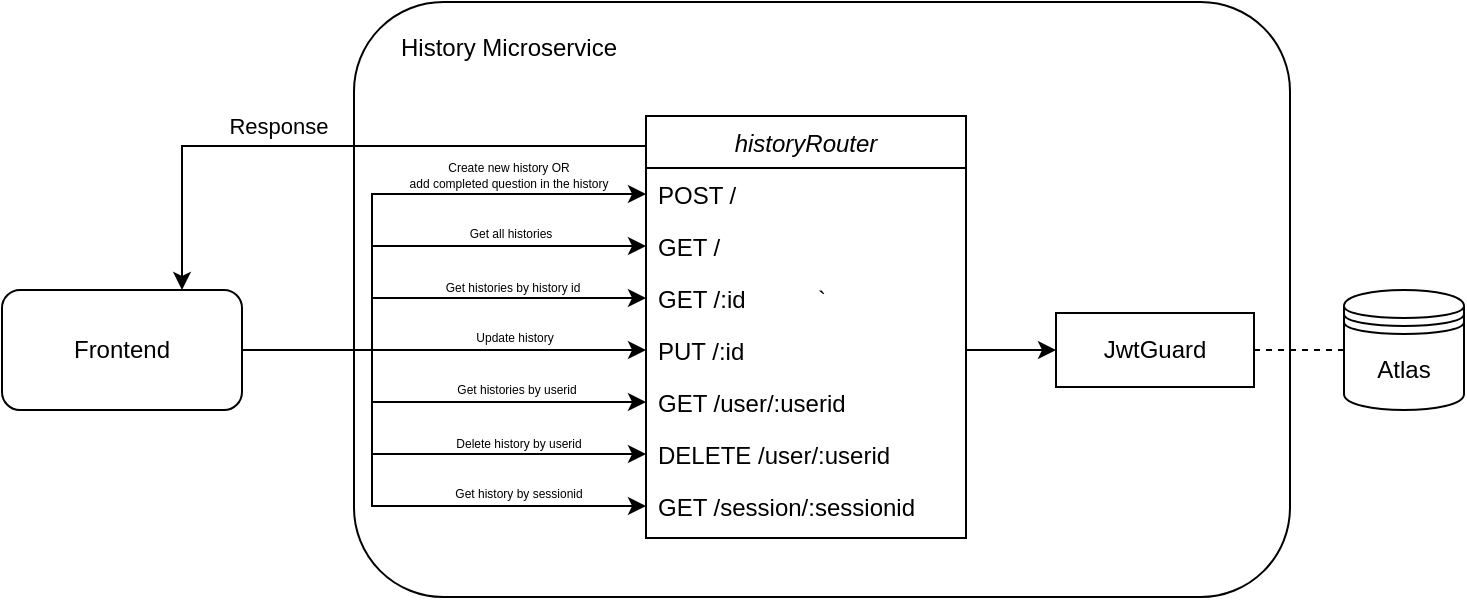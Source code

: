 <mxfile version="22.1.1" type="google">
  <diagram id="C5RBs43oDa-KdzZeNtuy" name="Page-1">
    <mxGraphModel grid="0" page="1" gridSize="9" guides="1" tooltips="1" connect="1" arrows="1" fold="1" pageScale="1" pageWidth="1200" pageHeight="1920" math="0" shadow="0">
      <root>
        <mxCell id="WIyWlLk6GJQsqaUBKTNV-0" />
        <mxCell id="WIyWlLk6GJQsqaUBKTNV-1" parent="WIyWlLk6GJQsqaUBKTNV-0" />
        <mxCell id="c7sYR78lZFLPJRSmrGxY-26" value="`" style="rounded=1;whiteSpace=wrap;html=1;fillColor=default;" vertex="1" parent="WIyWlLk6GJQsqaUBKTNV-1">
          <mxGeometry x="279" y="126" width="468" height="297.5" as="geometry" />
        </mxCell>
        <mxCell id="c7sYR78lZFLPJRSmrGxY-57" style="edgeStyle=orthogonalEdgeStyle;rounded=0;orthogonalLoop=1;jettySize=auto;html=1;entryX=0.75;entryY=0;entryDx=0;entryDy=0;" edge="1" parent="WIyWlLk6GJQsqaUBKTNV-1" source="zkfFHV4jXpPFQw0GAbJ--0" target="c7sYR78lZFLPJRSmrGxY-5">
          <mxGeometry relative="1" as="geometry">
            <Array as="points">
              <mxPoint x="193" y="198" />
            </Array>
          </mxGeometry>
        </mxCell>
        <mxCell id="c7sYR78lZFLPJRSmrGxY-58" value="Response" style="edgeLabel;html=1;align=center;verticalAlign=middle;resizable=0;points=[];" connectable="0" vertex="1" parent="c7sYR78lZFLPJRSmrGxY-57">
          <mxGeometry x="0.21" y="1" relative="1" as="geometry">
            <mxPoint y="-11" as="offset" />
          </mxGeometry>
        </mxCell>
        <mxCell id="zkfFHV4jXpPFQw0GAbJ--0" value="historyRouter" style="swimlane;fontStyle=2;align=center;verticalAlign=top;childLayout=stackLayout;horizontal=1;startSize=26;horizontalStack=0;resizeParent=1;resizeLast=0;collapsible=1;marginBottom=0;rounded=0;shadow=0;strokeWidth=1;swimlaneFillColor=none;swimlaneLine=1;" vertex="1" parent="WIyWlLk6GJQsqaUBKTNV-1">
          <mxGeometry x="425" y="183" width="160" height="211" as="geometry">
            <mxRectangle x="425" y="183" width="160" height="26" as="alternateBounds" />
          </mxGeometry>
        </mxCell>
        <mxCell id="zkfFHV4jXpPFQw0GAbJ--1" value="POST /" style="text;align=left;verticalAlign=top;spacingLeft=4;spacingRight=4;overflow=hidden;rotatable=0;points=[[0,0.5],[1,0.5]];portConstraint=eastwest;" vertex="1" parent="zkfFHV4jXpPFQw0GAbJ--0">
          <mxGeometry y="26" width="160" height="26" as="geometry" />
        </mxCell>
        <mxCell id="c7sYR78lZFLPJRSmrGxY-17" value="GET /" style="text;align=left;verticalAlign=top;spacingLeft=4;spacingRight=4;overflow=hidden;rotatable=0;points=[[0,0.5],[1,0.5]];portConstraint=eastwest;" vertex="1" parent="zkfFHV4jXpPFQw0GAbJ--0">
          <mxGeometry y="52" width="160" height="26" as="geometry" />
        </mxCell>
        <mxCell id="zkfFHV4jXpPFQw0GAbJ--2" value="GET /:id" style="text;align=left;verticalAlign=top;spacingLeft=4;spacingRight=4;overflow=hidden;rotatable=0;points=[[0,0.5],[1,0.5]];portConstraint=eastwest;rounded=0;shadow=0;html=0;" vertex="1" parent="zkfFHV4jXpPFQw0GAbJ--0">
          <mxGeometry y="78" width="160" height="26" as="geometry" />
        </mxCell>
        <mxCell id="c7sYR78lZFLPJRSmrGxY-18" value="PUT /:id" style="text;align=left;verticalAlign=top;spacingLeft=4;spacingRight=4;overflow=hidden;rotatable=0;points=[[0,0.5],[1,0.5]];portConstraint=eastwest;rounded=0;shadow=0;html=0;" vertex="1" parent="zkfFHV4jXpPFQw0GAbJ--0">
          <mxGeometry y="104" width="160" height="26" as="geometry" />
        </mxCell>
        <mxCell id="zkfFHV4jXpPFQw0GAbJ--3" value="GET /user/:userid" style="text;align=left;verticalAlign=top;spacingLeft=4;spacingRight=4;overflow=hidden;rotatable=0;points=[[0,0.5],[1,0.5]];portConstraint=eastwest;rounded=0;shadow=0;html=0;" vertex="1" parent="zkfFHV4jXpPFQw0GAbJ--0">
          <mxGeometry y="130" width="160" height="26" as="geometry" />
        </mxCell>
        <mxCell id="c7sYR78lZFLPJRSmrGxY-19" value="DELETE /user/:userid" style="text;align=left;verticalAlign=top;spacingLeft=4;spacingRight=4;overflow=hidden;rotatable=0;points=[[0,0.5],[1,0.5]];portConstraint=eastwest;rounded=0;shadow=0;html=0;" vertex="1" parent="zkfFHV4jXpPFQw0GAbJ--0">
          <mxGeometry y="156" width="160" height="26" as="geometry" />
        </mxCell>
        <mxCell id="c7sYR78lZFLPJRSmrGxY-4" value="GET /session/:sessionid" style="text;align=left;verticalAlign=top;spacingLeft=4;spacingRight=4;overflow=hidden;rotatable=0;points=[[0,0.5],[1,0.5]];portConstraint=eastwest;rounded=0;shadow=0;html=0;" vertex="1" parent="zkfFHV4jXpPFQw0GAbJ--0">
          <mxGeometry y="182" width="160" height="26" as="geometry" />
        </mxCell>
        <mxCell id="c7sYR78lZFLPJRSmrGxY-38" style="edgeStyle=orthogonalEdgeStyle;rounded=0;orthogonalLoop=1;jettySize=auto;html=1;" edge="1" parent="WIyWlLk6GJQsqaUBKTNV-1" source="c7sYR78lZFLPJRSmrGxY-5" target="c7sYR78lZFLPJRSmrGxY-18">
          <mxGeometry relative="1" as="geometry" />
        </mxCell>
        <mxCell id="c7sYR78lZFLPJRSmrGxY-49" value="Update history" style="edgeLabel;html=1;align=center;verticalAlign=middle;resizable=0;points=[];fontSize=6;" connectable="0" vertex="1" parent="c7sYR78lZFLPJRSmrGxY-38">
          <mxGeometry x="0.271" y="-2" relative="1" as="geometry">
            <mxPoint x="7" y="-8" as="offset" />
          </mxGeometry>
        </mxCell>
        <mxCell id="c7sYR78lZFLPJRSmrGxY-40" style="edgeStyle=orthogonalEdgeStyle;rounded=0;orthogonalLoop=1;jettySize=auto;html=1;" edge="1" parent="WIyWlLk6GJQsqaUBKTNV-1" source="c7sYR78lZFLPJRSmrGxY-5" target="zkfFHV4jXpPFQw0GAbJ--2">
          <mxGeometry relative="1" as="geometry">
            <Array as="points">
              <mxPoint x="288" y="300" />
              <mxPoint x="288" y="274" />
            </Array>
          </mxGeometry>
        </mxCell>
        <mxCell id="c7sYR78lZFLPJRSmrGxY-48" value="Get histories by history id" style="edgeLabel;html=1;align=center;verticalAlign=middle;resizable=0;points=[];fontSize=6;" connectable="0" vertex="1" parent="c7sYR78lZFLPJRSmrGxY-40">
          <mxGeometry x="0.383" y="1" relative="1" as="geometry">
            <mxPoint x="3" y="-4" as="offset" />
          </mxGeometry>
        </mxCell>
        <mxCell id="c7sYR78lZFLPJRSmrGxY-41" style="edgeStyle=orthogonalEdgeStyle;rounded=0;orthogonalLoop=1;jettySize=auto;html=1;" edge="1" parent="WIyWlLk6GJQsqaUBKTNV-1" source="c7sYR78lZFLPJRSmrGxY-5" target="c7sYR78lZFLPJRSmrGxY-17">
          <mxGeometry relative="1" as="geometry">
            <Array as="points">
              <mxPoint x="288" y="300" />
              <mxPoint x="288" y="248" />
            </Array>
          </mxGeometry>
        </mxCell>
        <mxCell id="c7sYR78lZFLPJRSmrGxY-47" value="Get all histories" style="edgeLabel;html=1;align=center;verticalAlign=middle;resizable=0;points=[];fontSize=6;" connectable="0" vertex="1" parent="c7sYR78lZFLPJRSmrGxY-41">
          <mxGeometry x="0.465" y="3" relative="1" as="geometry">
            <mxPoint y="-3" as="offset" />
          </mxGeometry>
        </mxCell>
        <mxCell id="c7sYR78lZFLPJRSmrGxY-42" style="edgeStyle=orthogonalEdgeStyle;rounded=0;orthogonalLoop=1;jettySize=auto;html=1;" edge="1" parent="WIyWlLk6GJQsqaUBKTNV-1" source="c7sYR78lZFLPJRSmrGxY-5" target="zkfFHV4jXpPFQw0GAbJ--1">
          <mxGeometry relative="1" as="geometry">
            <Array as="points">
              <mxPoint x="288" y="300" />
              <mxPoint x="288" y="222" />
            </Array>
          </mxGeometry>
        </mxCell>
        <mxCell id="c7sYR78lZFLPJRSmrGxY-46" value="Create new history OR&lt;br style=&quot;font-size: 6px;&quot;&gt;add completed question in the history" style="edgeLabel;html=1;align=center;verticalAlign=middle;resizable=0;points=[];fontSize=6;" connectable="0" vertex="1" parent="c7sYR78lZFLPJRSmrGxY-42">
          <mxGeometry x="0.48" y="3" relative="1" as="geometry">
            <mxPoint x="4" y="-6" as="offset" />
          </mxGeometry>
        </mxCell>
        <mxCell id="c7sYR78lZFLPJRSmrGxY-43" style="edgeStyle=orthogonalEdgeStyle;rounded=0;orthogonalLoop=1;jettySize=auto;html=1;" edge="1" parent="WIyWlLk6GJQsqaUBKTNV-1" source="c7sYR78lZFLPJRSmrGxY-5" target="zkfFHV4jXpPFQw0GAbJ--3">
          <mxGeometry relative="1" as="geometry">
            <Array as="points">
              <mxPoint x="288" y="300" />
              <mxPoint x="288" y="326" />
            </Array>
          </mxGeometry>
        </mxCell>
        <mxCell id="c7sYR78lZFLPJRSmrGxY-51" value="Get histories by userid" style="edgeLabel;html=1;align=center;verticalAlign=middle;resizable=0;points=[];fontSize=6;" connectable="0" vertex="1" parent="c7sYR78lZFLPJRSmrGxY-43">
          <mxGeometry x="0.448" y="1" relative="1" as="geometry">
            <mxPoint x="-2" y="-5" as="offset" />
          </mxGeometry>
        </mxCell>
        <mxCell id="c7sYR78lZFLPJRSmrGxY-44" style="edgeStyle=orthogonalEdgeStyle;rounded=0;orthogonalLoop=1;jettySize=auto;html=1;" edge="1" parent="WIyWlLk6GJQsqaUBKTNV-1" source="c7sYR78lZFLPJRSmrGxY-5" target="c7sYR78lZFLPJRSmrGxY-19">
          <mxGeometry relative="1" as="geometry">
            <Array as="points">
              <mxPoint x="288" y="300" />
              <mxPoint x="288" y="352" />
            </Array>
          </mxGeometry>
        </mxCell>
        <mxCell id="c7sYR78lZFLPJRSmrGxY-53" value="Delete history by userid" style="edgeLabel;html=1;align=center;verticalAlign=middle;resizable=0;points=[];fontSize=6;" connectable="0" vertex="1" parent="c7sYR78lZFLPJRSmrGxY-44">
          <mxGeometry x="0.487" y="1" relative="1" as="geometry">
            <mxPoint x="1" y="-4" as="offset" />
          </mxGeometry>
        </mxCell>
        <mxCell id="c7sYR78lZFLPJRSmrGxY-45" style="edgeStyle=orthogonalEdgeStyle;rounded=0;orthogonalLoop=1;jettySize=auto;html=1;" edge="1" parent="WIyWlLk6GJQsqaUBKTNV-1" source="c7sYR78lZFLPJRSmrGxY-5" target="c7sYR78lZFLPJRSmrGxY-4">
          <mxGeometry relative="1" as="geometry">
            <Array as="points">
              <mxPoint x="288" y="300" />
              <mxPoint x="288" y="378" />
            </Array>
          </mxGeometry>
        </mxCell>
        <mxCell id="c7sYR78lZFLPJRSmrGxY-54" value="Get history by sessionid" style="edgeLabel;html=1;align=center;verticalAlign=middle;resizable=0;points=[];fontSize=6;" connectable="0" vertex="1" parent="c7sYR78lZFLPJRSmrGxY-45">
          <mxGeometry x="0.532" y="1" relative="1" as="geometry">
            <mxPoint x="1" y="-5" as="offset" />
          </mxGeometry>
        </mxCell>
        <mxCell id="c7sYR78lZFLPJRSmrGxY-5" value="Frontend" style="rounded=1;whiteSpace=wrap;html=1;" vertex="1" parent="WIyWlLk6GJQsqaUBKTNV-1">
          <mxGeometry x="103" y="270" width="120" height="60" as="geometry" />
        </mxCell>
        <mxCell id="c7sYR78lZFLPJRSmrGxY-22" style="edgeStyle=orthogonalEdgeStyle;rounded=0;orthogonalLoop=1;jettySize=auto;html=1;dashed=1;endArrow=none;endFill=0;" edge="1" parent="WIyWlLk6GJQsqaUBKTNV-1" source="c7sYR78lZFLPJRSmrGxY-6" target="c7sYR78lZFLPJRSmrGxY-16">
          <mxGeometry relative="1" as="geometry" />
        </mxCell>
        <mxCell id="c7sYR78lZFLPJRSmrGxY-6" value="JwtGuard" style="rounded=0;whiteSpace=wrap;html=1;" vertex="1" parent="WIyWlLk6GJQsqaUBKTNV-1">
          <mxGeometry x="630" y="281.5" width="99" height="37" as="geometry" />
        </mxCell>
        <mxCell id="c7sYR78lZFLPJRSmrGxY-16" value="Atlas" style="shape=datastore;whiteSpace=wrap;html=1;" vertex="1" parent="WIyWlLk6GJQsqaUBKTNV-1">
          <mxGeometry x="774" y="270" width="60" height="60" as="geometry" />
        </mxCell>
        <mxCell id="c7sYR78lZFLPJRSmrGxY-25" style="edgeStyle=orthogonalEdgeStyle;rounded=0;orthogonalLoop=1;jettySize=auto;html=1;entryX=0;entryY=0.5;entryDx=0;entryDy=0;" edge="1" parent="WIyWlLk6GJQsqaUBKTNV-1" source="c7sYR78lZFLPJRSmrGxY-18" target="c7sYR78lZFLPJRSmrGxY-6">
          <mxGeometry relative="1" as="geometry" />
        </mxCell>
        <mxCell id="c7sYR78lZFLPJRSmrGxY-27" value="History Microservice" style="text;html=1;align=center;verticalAlign=middle;resizable=0;points=[];autosize=1;strokeColor=none;fillColor=none;" vertex="1" parent="WIyWlLk6GJQsqaUBKTNV-1">
          <mxGeometry x="293" y="135" width="126" height="27" as="geometry" />
        </mxCell>
      </root>
    </mxGraphModel>
  </diagram>
</mxfile>

